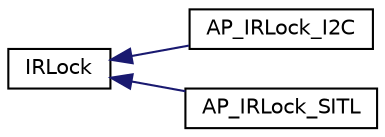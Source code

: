 digraph "Graphical Class Hierarchy"
{
 // INTERACTIVE_SVG=YES
  edge [fontname="Helvetica",fontsize="10",labelfontname="Helvetica",labelfontsize="10"];
  node [fontname="Helvetica",fontsize="10",shape=record];
  rankdir="LR";
  Node1 [label="IRLock",height=0.2,width=0.4,color="black", fillcolor="white", style="filled",URL="$classIRLock.html"];
  Node1 -> Node2 [dir="back",color="midnightblue",fontsize="10",style="solid",fontname="Helvetica"];
  Node2 [label="AP_IRLock_I2C",height=0.2,width=0.4,color="black", fillcolor="white", style="filled",URL="$classAP__IRLock__I2C.html"];
  Node1 -> Node3 [dir="back",color="midnightblue",fontsize="10",style="solid",fontname="Helvetica"];
  Node3 [label="AP_IRLock_SITL",height=0.2,width=0.4,color="black", fillcolor="white", style="filled",URL="$classAP__IRLock__SITL.html"];
}
